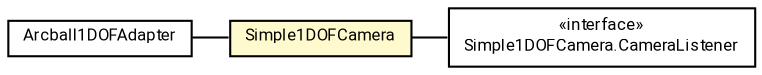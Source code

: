 #!/usr/local/bin/dot
#
# Class diagram 
# Generated by UMLGraph version R5_7_2-60-g0e99a6 (http://www.spinellis.gr/umlgraph/)
#

digraph G {
	graph [fontnames="svg"]
	edge [fontname="Roboto",fontsize=7,labelfontname="Roboto",labelfontsize=7,color="black"];
	node [fontname="Roboto",fontcolor="black",fontsize=8,shape=plaintext,margin=0,width=0,height=0];
	nodesep=0.15;
	ranksep=0.25;
	rankdir=LR;
	// de.lmu.ifi.dbs.elki.visualization.parallel3d.util.Arcball1DOFAdapter
	c9412308 [label=<<table title="de.lmu.ifi.dbs.elki.visualization.parallel3d.util.Arcball1DOFAdapter" border="0" cellborder="1" cellspacing="0" cellpadding="2" href="Arcball1DOFAdapter.html" target="_parent">
		<tr><td><table border="0" cellspacing="0" cellpadding="1">
		<tr><td align="center" balign="center"> <font face="Roboto">Arcball1DOFAdapter</font> </td></tr>
		</table></td></tr>
		</table>>, URL="Arcball1DOFAdapter.html"];
	// de.lmu.ifi.dbs.elki.visualization.parallel3d.util.Simple1DOFCamera
	c9412311 [label=<<table title="de.lmu.ifi.dbs.elki.visualization.parallel3d.util.Simple1DOFCamera" border="0" cellborder="1" cellspacing="0" cellpadding="2" bgcolor="lemonChiffon" href="Simple1DOFCamera.html" target="_parent">
		<tr><td><table border="0" cellspacing="0" cellpadding="1">
		<tr><td align="center" balign="center"> <font face="Roboto">Simple1DOFCamera</font> </td></tr>
		</table></td></tr>
		</table>>, URL="Simple1DOFCamera.html"];
	// de.lmu.ifi.dbs.elki.visualization.parallel3d.util.Simple1DOFCamera.CameraListener
	c9412312 [label=<<table title="de.lmu.ifi.dbs.elki.visualization.parallel3d.util.Simple1DOFCamera.CameraListener" border="0" cellborder="1" cellspacing="0" cellpadding="2" href="Simple1DOFCamera.CameraListener.html" target="_parent">
		<tr><td><table border="0" cellspacing="0" cellpadding="1">
		<tr><td align="center" balign="center"> &#171;interface&#187; </td></tr>
		<tr><td align="center" balign="center"> <font face="Roboto">Simple1DOFCamera.CameraListener</font> </td></tr>
		</table></td></tr>
		</table>>, URL="Simple1DOFCamera.CameraListener.html"];
	// de.lmu.ifi.dbs.elki.visualization.parallel3d.util.Arcball1DOFAdapter assoc de.lmu.ifi.dbs.elki.visualization.parallel3d.util.Simple1DOFCamera
	c9412308 -> c9412311 [arrowhead=none,weight=2];
	// de.lmu.ifi.dbs.elki.visualization.parallel3d.util.Simple1DOFCamera assoc de.lmu.ifi.dbs.elki.visualization.parallel3d.util.Simple1DOFCamera.CameraListener
	c9412311 -> c9412312 [arrowhead=none,weight=2];
}

